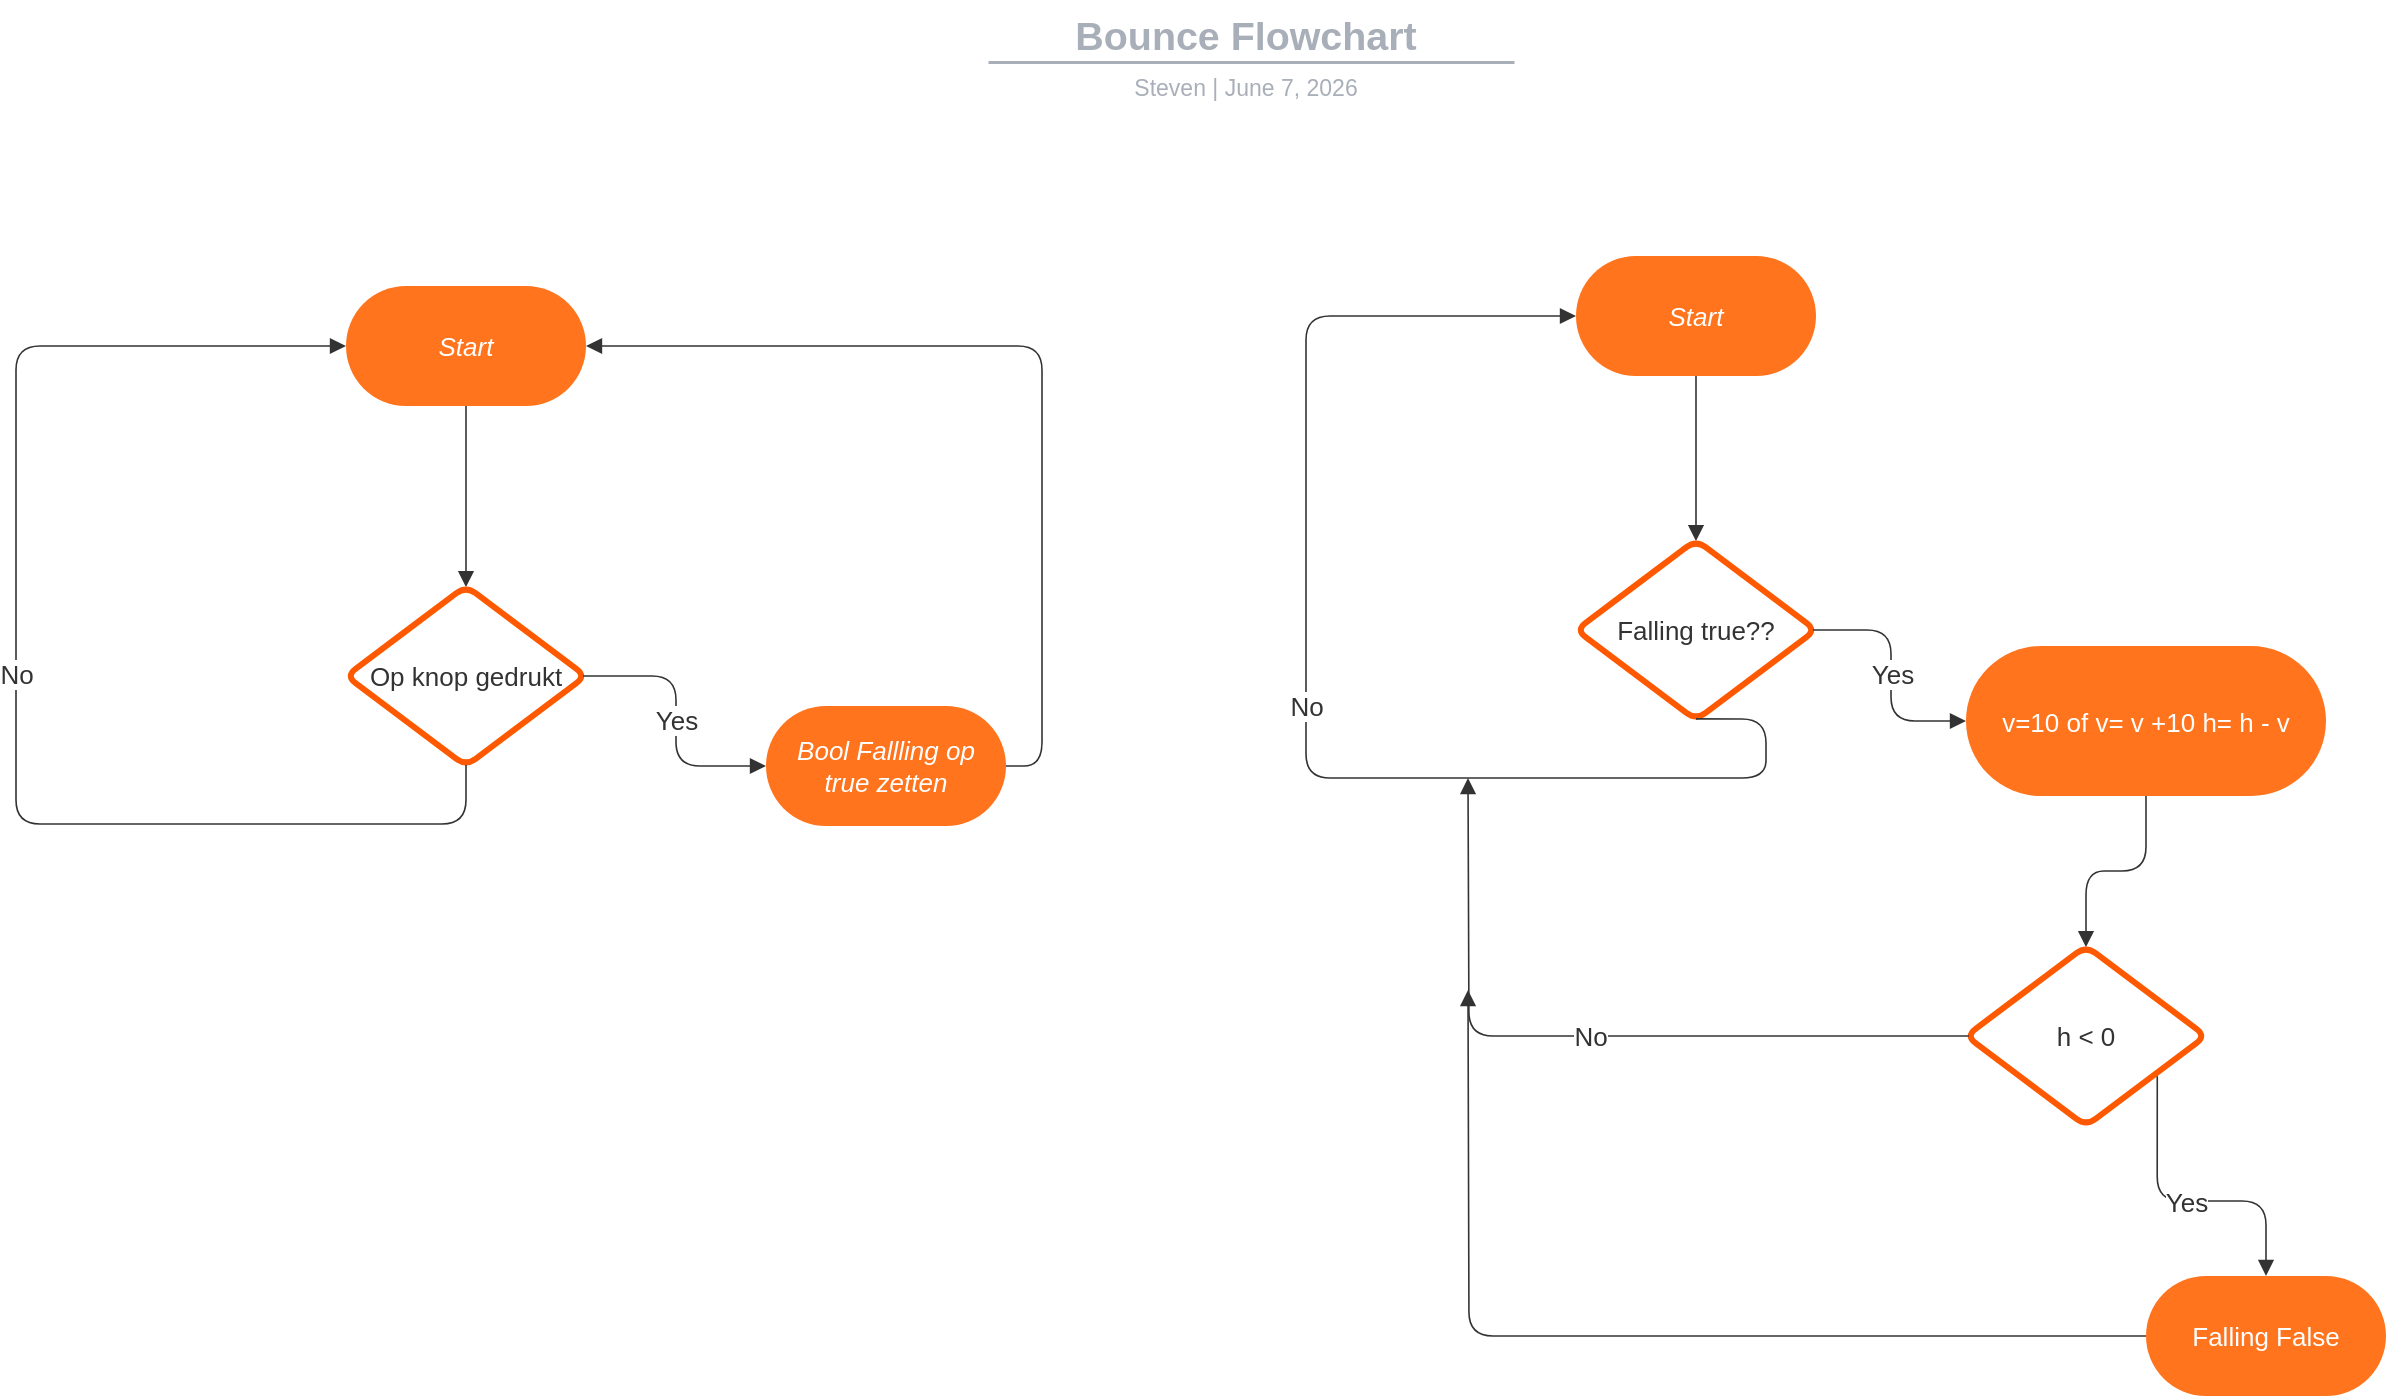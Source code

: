 <mxfile version="21.0.6" type="github">
  <diagram name="Page-1" id="k-nHyRXbmUXCNl-vU1V4">
    <mxGraphModel dx="1434" dy="699" grid="1" gridSize="10" guides="1" tooltips="1" connect="1" arrows="1" fold="1" page="1" pageScale="1" pageWidth="1400" pageHeight="850" math="0" shadow="0">
      <root>
        <mxCell id="0" />
        <mxCell id="1" parent="0" />
        <mxCell id="jZrBlcQN25C-Nl7iTD-P-1" value="Start" style="html=1;overflow=block;blockSpacing=1;whiteSpace=wrap;rounded=1;arcSize=50;fontSize=13;fontColor=#ffffff;fontStyle=2;spacing=3.8;strokeOpacity=0;fillOpacity=100;fillColor=#ff741d;strokeWidth=0.8;lucidId=-.MDxyrSrIoQ;" vertex="1" parent="1">
          <mxGeometry x="210" y="195" width="120" height="60" as="geometry" />
        </mxCell>
        <mxCell id="jZrBlcQN25C-Nl7iTD-P-2" value="" style="html=1;jettySize=18;whiteSpace=wrap;fontSize=13;strokeColor=#333333;strokeOpacity=100;strokeWidth=0.8;rounded=1;arcSize=24;edgeStyle=orthogonalEdgeStyle;startArrow=none;endArrow=block;endFill=1;exitX=0.5;exitY=1;exitPerimeter=0;entryX=0.5;entryY=0.006;entryPerimeter=0;lucidId=waNDZNUiQg9J;" edge="1" parent="1" source="jZrBlcQN25C-Nl7iTD-P-1" target="jZrBlcQN25C-Nl7iTD-P-8">
          <mxGeometry width="100" height="100" relative="1" as="geometry">
            <Array as="points" />
          </mxGeometry>
        </mxCell>
        <mxCell id="jZrBlcQN25C-Nl7iTD-P-3" value="" style="group;dropTarget=0;pointerEvents=0;" vertex="1" parent="1">
          <mxGeometry x="340" y="53" width="640" height="45" as="geometry" />
        </mxCell>
        <mxCell id="jZrBlcQN25C-Nl7iTD-P-4" value="Bounce Flowchart" style="html=1;overflow=block;blockSpacing=1;whiteSpace=wrap;fontSize=19.7;fontColor=#a9afb8;fontStyle=1;align=center;spacingLeft=7;spacingRight=7;spacingTop=2;spacing=3;strokeOpacity=0;fillOpacity=0;rounded=1;absoluteArcSize=1;arcSize=12;fillColor=#ffffff;strokeWidth=1.5;lucidId=SuaB0mNpY13K;" vertex="1" parent="jZrBlcQN25C-Nl7iTD-P-3">
          <mxGeometry width="640" height="31" as="geometry" />
        </mxCell>
        <UserObject label="Steven  |  %date{mmmm d, yyyy}%" placeholders="1" id="jZrBlcQN25C-Nl7iTD-P-5">
          <mxCell style="html=1;overflow=block;blockSpacing=1;whiteSpace=wrap;fontSize=11.5;fontColor=#a9afb8;align=center;spacingLeft=7;spacingRight=7;spacingTop=2;spacing=3;strokeOpacity=0;fillOpacity=0;rounded=1;absoluteArcSize=1;arcSize=12;fillColor=#ffffff;strokeWidth=1.5;lucidId=SuaBzqFhpa1o;" vertex="1" parent="jZrBlcQN25C-Nl7iTD-P-3">
            <mxGeometry y="31" width="640" height="14" as="geometry" />
          </mxCell>
        </UserObject>
        <mxCell id="jZrBlcQN25C-Nl7iTD-P-6" value="" style="html=1;jettySize=18;whiteSpace=wrap;fontSize=13;fontFamily=Helvetica;strokeColor=#a9afb8;strokeOpacity=100;strokeWidth=1.5;rounded=0;startArrow=none;endArrow=none;lucidId=SuaBUnwJteK4;" edge="1" parent="jZrBlcQN25C-Nl7iTD-P-3">
          <mxGeometry width="100" height="100" relative="1" as="geometry">
            <Array as="points" />
            <mxPoint x="191" y="30" as="sourcePoint" />
            <mxPoint x="454" y="30" as="targetPoint" />
          </mxGeometry>
        </mxCell>
        <mxCell id="jZrBlcQN25C-Nl7iTD-P-7" value="Bool Fallling op true zetten" style="html=1;overflow=block;blockSpacing=1;whiteSpace=wrap;rounded=1;arcSize=50;fontSize=13;fontColor=#ffffff;fontStyle=2;spacing=3.8;strokeOpacity=0;fillOpacity=100;fillColor=#ff741d;strokeWidth=0.8;lucidId=IDNu.TFlNB95;" vertex="1" parent="1">
          <mxGeometry x="420" y="405" width="120" height="60" as="geometry" />
        </mxCell>
        <mxCell id="jZrBlcQN25C-Nl7iTD-P-8" value="Op knop gedrukt" style="html=1;overflow=block;blockSpacing=1;whiteSpace=wrap;rhombus;fontSize=13;fontColor=#333333;align=center;spacing=3.8;strokeColor=#fe5900;strokeOpacity=100;rounded=1;absoluteArcSize=1;arcSize=12;strokeWidth=3;lucidId=zHTw9_qbuoq6;" vertex="1" parent="1">
          <mxGeometry x="210" y="345" width="120" height="90" as="geometry" />
        </mxCell>
        <mxCell id="jZrBlcQN25C-Nl7iTD-P-9" value="" style="html=1;jettySize=18;whiteSpace=wrap;fontSize=13;fontColor=#333333;align=center;strokeColor=#333333;strokeOpacity=100;strokeWidth=0.8;rounded=1;arcSize=24;edgeStyle=orthogonalEdgeStyle;startArrow=none;endArrow=block;endFill=1;exitX=0.988;exitY=0.5;exitPerimeter=0;entryX=0;entryY=0.5;entryPerimeter=0;lucidId=XHTwfy3UyB5w;" edge="1" parent="1" source="jZrBlcQN25C-Nl7iTD-P-8" target="jZrBlcQN25C-Nl7iTD-P-7">
          <mxGeometry width="100" height="100" relative="1" as="geometry">
            <Array as="points" />
          </mxGeometry>
        </mxCell>
        <mxCell id="jZrBlcQN25C-Nl7iTD-P-10" value="Yes" style="text;html=1;resizable=0;labelBackgroundColor=default;align=center;verticalAlign=middle;fontColor=#333333;fontSize=13;" vertex="1" parent="jZrBlcQN25C-Nl7iTD-P-9">
          <mxGeometry relative="1" as="geometry" />
        </mxCell>
        <mxCell id="jZrBlcQN25C-Nl7iTD-P-11" value="" style="html=1;jettySize=18;whiteSpace=wrap;fontSize=13;fontColor=#333333;align=center;strokeColor=#333333;strokeOpacity=100;strokeWidth=0.8;rounded=1;arcSize=24;edgeStyle=orthogonalEdgeStyle;startArrow=none;endArrow=block;endFill=1;exitX=0.5;exitY=0.994;exitPerimeter=0;entryX=0;entryY=0.5;entryPerimeter=0;lucidId=pITw3kILebRm;" edge="1" parent="1" source="jZrBlcQN25C-Nl7iTD-P-8" target="jZrBlcQN25C-Nl7iTD-P-1">
          <mxGeometry width="100" height="100" relative="1" as="geometry">
            <Array as="points">
              <mxPoint x="270" y="464" />
              <mxPoint x="45" y="464" />
              <mxPoint x="45" y="225" />
            </Array>
          </mxGeometry>
        </mxCell>
        <mxCell id="jZrBlcQN25C-Nl7iTD-P-12" value="No" style="text;html=1;resizable=0;labelBackgroundColor=default;align=center;verticalAlign=middle;fontColor=#333333;fontSize=13;" vertex="1" parent="jZrBlcQN25C-Nl7iTD-P-11">
          <mxGeometry relative="1" as="geometry" />
        </mxCell>
        <mxCell id="jZrBlcQN25C-Nl7iTD-P-13" value="" style="html=1;jettySize=18;whiteSpace=wrap;fontSize=13;strokeColor=#333333;strokeOpacity=100;strokeWidth=0.8;rounded=1;arcSize=24;edgeStyle=orthogonalEdgeStyle;startArrow=none;endArrow=block;endFill=1;exitX=1;exitY=0.5;exitPerimeter=0;entryX=1;entryY=0.5;entryPerimeter=0;lucidId=ZITwcFywkdP1;" edge="1" parent="1" source="jZrBlcQN25C-Nl7iTD-P-7" target="jZrBlcQN25C-Nl7iTD-P-1">
          <mxGeometry width="100" height="100" relative="1" as="geometry">
            <Array as="points" />
          </mxGeometry>
        </mxCell>
        <mxCell id="jZrBlcQN25C-Nl7iTD-P-14" value="Start" style="html=1;overflow=block;blockSpacing=1;whiteSpace=wrap;rounded=1;arcSize=50;fontSize=13;fontColor=#ffffff;fontStyle=2;spacing=3.8;strokeOpacity=0;fillOpacity=100;fillColor=#ff741d;strokeWidth=0.8;lucidId=~ITwqetK2go1;" vertex="1" parent="1">
          <mxGeometry x="825" y="180" width="120" height="60" as="geometry" />
        </mxCell>
        <mxCell id="jZrBlcQN25C-Nl7iTD-P-15" value="" style="html=1;jettySize=18;whiteSpace=wrap;fontSize=13;strokeColor=#333333;strokeOpacity=100;strokeWidth=0.8;rounded=1;arcSize=24;edgeStyle=orthogonalEdgeStyle;startArrow=none;endArrow=block;endFill=1;exitX=0.5;exitY=1;exitPerimeter=0;entryX=0.5;entryY=0.006;entryPerimeter=0;lucidId=xJTwRHXY4Cbz;" edge="1" parent="1" source="jZrBlcQN25C-Nl7iTD-P-14" target="jZrBlcQN25C-Nl7iTD-P-16">
          <mxGeometry width="100" height="100" relative="1" as="geometry">
            <Array as="points" />
          </mxGeometry>
        </mxCell>
        <mxCell id="jZrBlcQN25C-Nl7iTD-P-16" value="Falling true??" style="html=1;overflow=block;blockSpacing=1;whiteSpace=wrap;rhombus;fontSize=13;fontColor=#333333;align=center;spacing=3.8;strokeColor=#fe5900;strokeOpacity=100;rounded=1;absoluteArcSize=1;arcSize=12;strokeWidth=3;lucidId=CJTw~2mopFvi;" vertex="1" parent="1">
          <mxGeometry x="825" y="322" width="120" height="90" as="geometry" />
        </mxCell>
        <mxCell id="jZrBlcQN25C-Nl7iTD-P-17" value="" style="html=1;jettySize=18;whiteSpace=wrap;fontSize=13;fontColor=#333333;align=center;strokeColor=#333333;strokeOpacity=100;strokeWidth=0.8;rounded=1;arcSize=24;edgeStyle=orthogonalEdgeStyle;startArrow=none;endArrow=block;endFill=1;exitX=0.988;exitY=0.5;exitPerimeter=0;entryX=0;entryY=0.5;entryPerimeter=0;lucidId=UJTw~iqZViJm;" edge="1" parent="1" source="jZrBlcQN25C-Nl7iTD-P-16" target="jZrBlcQN25C-Nl7iTD-P-21">
          <mxGeometry width="100" height="100" relative="1" as="geometry">
            <Array as="points" />
          </mxGeometry>
        </mxCell>
        <mxCell id="jZrBlcQN25C-Nl7iTD-P-18" value="Yes" style="text;html=1;resizable=0;labelBackgroundColor=default;align=center;verticalAlign=middle;fontColor=#333333;fontSize=13;" vertex="1" parent="jZrBlcQN25C-Nl7iTD-P-17">
          <mxGeometry relative="1" as="geometry" />
        </mxCell>
        <mxCell id="jZrBlcQN25C-Nl7iTD-P-19" value="" style="html=1;jettySize=18;whiteSpace=wrap;fontSize=13;fontColor=#333333;align=center;strokeColor=#333333;strokeOpacity=100;strokeWidth=0.8;rounded=1;arcSize=24;edgeStyle=orthogonalEdgeStyle;startArrow=none;endArrow=block;endFill=1;exitX=0.5;exitY=0.994;exitPerimeter=0;entryX=0;entryY=0.5;entryPerimeter=0;lucidId=WJTwQVHn_K19;" edge="1" parent="1" source="jZrBlcQN25C-Nl7iTD-P-16" target="jZrBlcQN25C-Nl7iTD-P-14">
          <mxGeometry width="100" height="100" relative="1" as="geometry">
            <Array as="points">
              <mxPoint x="920" y="441" />
              <mxPoint x="690" y="441" />
              <mxPoint x="690" y="210" />
            </Array>
          </mxGeometry>
        </mxCell>
        <mxCell id="jZrBlcQN25C-Nl7iTD-P-20" value="No" style="text;html=1;resizable=0;labelBackgroundColor=default;align=center;verticalAlign=middle;fontColor=#333333;fontSize=13;" vertex="1" parent="jZrBlcQN25C-Nl7iTD-P-19">
          <mxGeometry relative="1" as="geometry" />
        </mxCell>
        <mxCell id="jZrBlcQN25C-Nl7iTD-P-21" value="v=10 of v= v +10 h= h - v" style="html=1;overflow=block;blockSpacing=1;whiteSpace=wrap;rounded=1;arcSize=50;fontSize=13;fontColor=#ffffff;align=center;spacing=3.8;strokeOpacity=0;fillOpacity=100;fillColor=#ff741d;strokeWidth=0.8;lucidId=fKTwAHj74cph;" vertex="1" parent="1">
          <mxGeometry x="1020" y="375" width="180" height="75" as="geometry" />
        </mxCell>
        <mxCell id="jZrBlcQN25C-Nl7iTD-P-22" value="h &amp;lt; 0" style="html=1;overflow=block;blockSpacing=1;whiteSpace=wrap;rhombus;fontSize=13;fontColor=#333333;align=center;spacing=3.8;strokeColor=#fe5900;strokeOpacity=100;rounded=1;absoluteArcSize=1;arcSize=12;strokeWidth=3;lucidId=rLTwu394f-zK;" vertex="1" parent="1">
          <mxGeometry x="1020" y="525" width="120" height="90" as="geometry" />
        </mxCell>
        <mxCell id="jZrBlcQN25C-Nl7iTD-P-23" value="" style="html=1;jettySize=18;whiteSpace=wrap;fontSize=13;strokeColor=#333333;strokeOpacity=100;strokeWidth=0.8;rounded=1;arcSize=24;edgeStyle=orthogonalEdgeStyle;startArrow=none;endArrow=block;endFill=1;exitX=0.5;exitY=1;exitPerimeter=0;entryX=0.5;entryY=0.006;entryPerimeter=0;lucidId=GLTw7VJShVKZ;" edge="1" parent="1" source="jZrBlcQN25C-Nl7iTD-P-21" target="jZrBlcQN25C-Nl7iTD-P-22">
          <mxGeometry width="100" height="100" relative="1" as="geometry">
            <Array as="points" />
          </mxGeometry>
        </mxCell>
        <mxCell id="jZrBlcQN25C-Nl7iTD-P-24" value="" style="html=1;jettySize=18;whiteSpace=wrap;fontSize=13;fontColor=#333333;align=center;strokeColor=#333333;strokeOpacity=100;strokeWidth=0.8;rounded=1;arcSize=24;edgeStyle=orthogonalEdgeStyle;startArrow=none;endArrow=block;endFill=1;exitX=0.797;exitY=0.723;exitPerimeter=0;entryX=0.5;entryY=0;entryPerimeter=0;lucidId=MLTwa3QDLPKX;" edge="1" parent="1" source="jZrBlcQN25C-Nl7iTD-P-22" target="jZrBlcQN25C-Nl7iTD-P-28">
          <mxGeometry width="100" height="100" relative="1" as="geometry">
            <Array as="points" />
          </mxGeometry>
        </mxCell>
        <mxCell id="jZrBlcQN25C-Nl7iTD-P-25" value="Yes" style="text;html=1;resizable=0;labelBackgroundColor=default;align=center;verticalAlign=middle;fontColor=#333333;fontSize=13;" vertex="1" parent="jZrBlcQN25C-Nl7iTD-P-24">
          <mxGeometry relative="1" as="geometry" />
        </mxCell>
        <mxCell id="jZrBlcQN25C-Nl7iTD-P-26" value="" style="html=1;jettySize=18;whiteSpace=wrap;fontSize=13;fontColor=#333333;align=center;strokeColor=#333333;strokeOpacity=100;strokeWidth=0.8;rounded=1;arcSize=24;edgeStyle=orthogonalEdgeStyle;startArrow=none;endArrow=block;endFill=1;exitX=0.012;exitY=0.5;exitPerimeter=0;lucidId=0LTwu8gFU7H2;" edge="1" parent="1" source="jZrBlcQN25C-Nl7iTD-P-22">
          <mxGeometry width="100" height="100" relative="1" as="geometry">
            <Array as="points" />
            <mxPoint x="771" y="441" as="targetPoint" />
          </mxGeometry>
        </mxCell>
        <mxCell id="jZrBlcQN25C-Nl7iTD-P-27" value="No" style="text;html=1;resizable=0;labelBackgroundColor=default;align=center;verticalAlign=middle;fontColor=#333333;fontSize=13;" vertex="1" parent="jZrBlcQN25C-Nl7iTD-P-26">
          <mxGeometry relative="1" as="geometry" />
        </mxCell>
        <mxCell id="jZrBlcQN25C-Nl7iTD-P-28" value="Falling False" style="html=1;overflow=block;blockSpacing=1;whiteSpace=wrap;rounded=1;arcSize=50;fontSize=13;fontColor=#ffffff;align=center;spacing=3.8;strokeOpacity=0;fillOpacity=100;fillColor=#ff741d;strokeWidth=0.8;lucidId=7LTwArhC~_wQ;" vertex="1" parent="1">
          <mxGeometry x="1110" y="690" width="120" height="60" as="geometry" />
        </mxCell>
        <mxCell id="jZrBlcQN25C-Nl7iTD-P-29" value="" style="html=1;jettySize=18;whiteSpace=wrap;fontSize=13;strokeColor=#333333;strokeOpacity=100;strokeWidth=0.8;rounded=1;arcSize=24;edgeStyle=orthogonalEdgeStyle;startArrow=none;endArrow=block;endFill=1;exitX=0;exitY=0.5;exitPerimeter=0;lucidId=hMTwHrb5eybX;" edge="1" parent="1" source="jZrBlcQN25C-Nl7iTD-P-28">
          <mxGeometry width="100" height="100" relative="1" as="geometry">
            <Array as="points" />
            <mxPoint x="771" y="547" as="targetPoint" />
          </mxGeometry>
        </mxCell>
      </root>
    </mxGraphModel>
  </diagram>
</mxfile>
